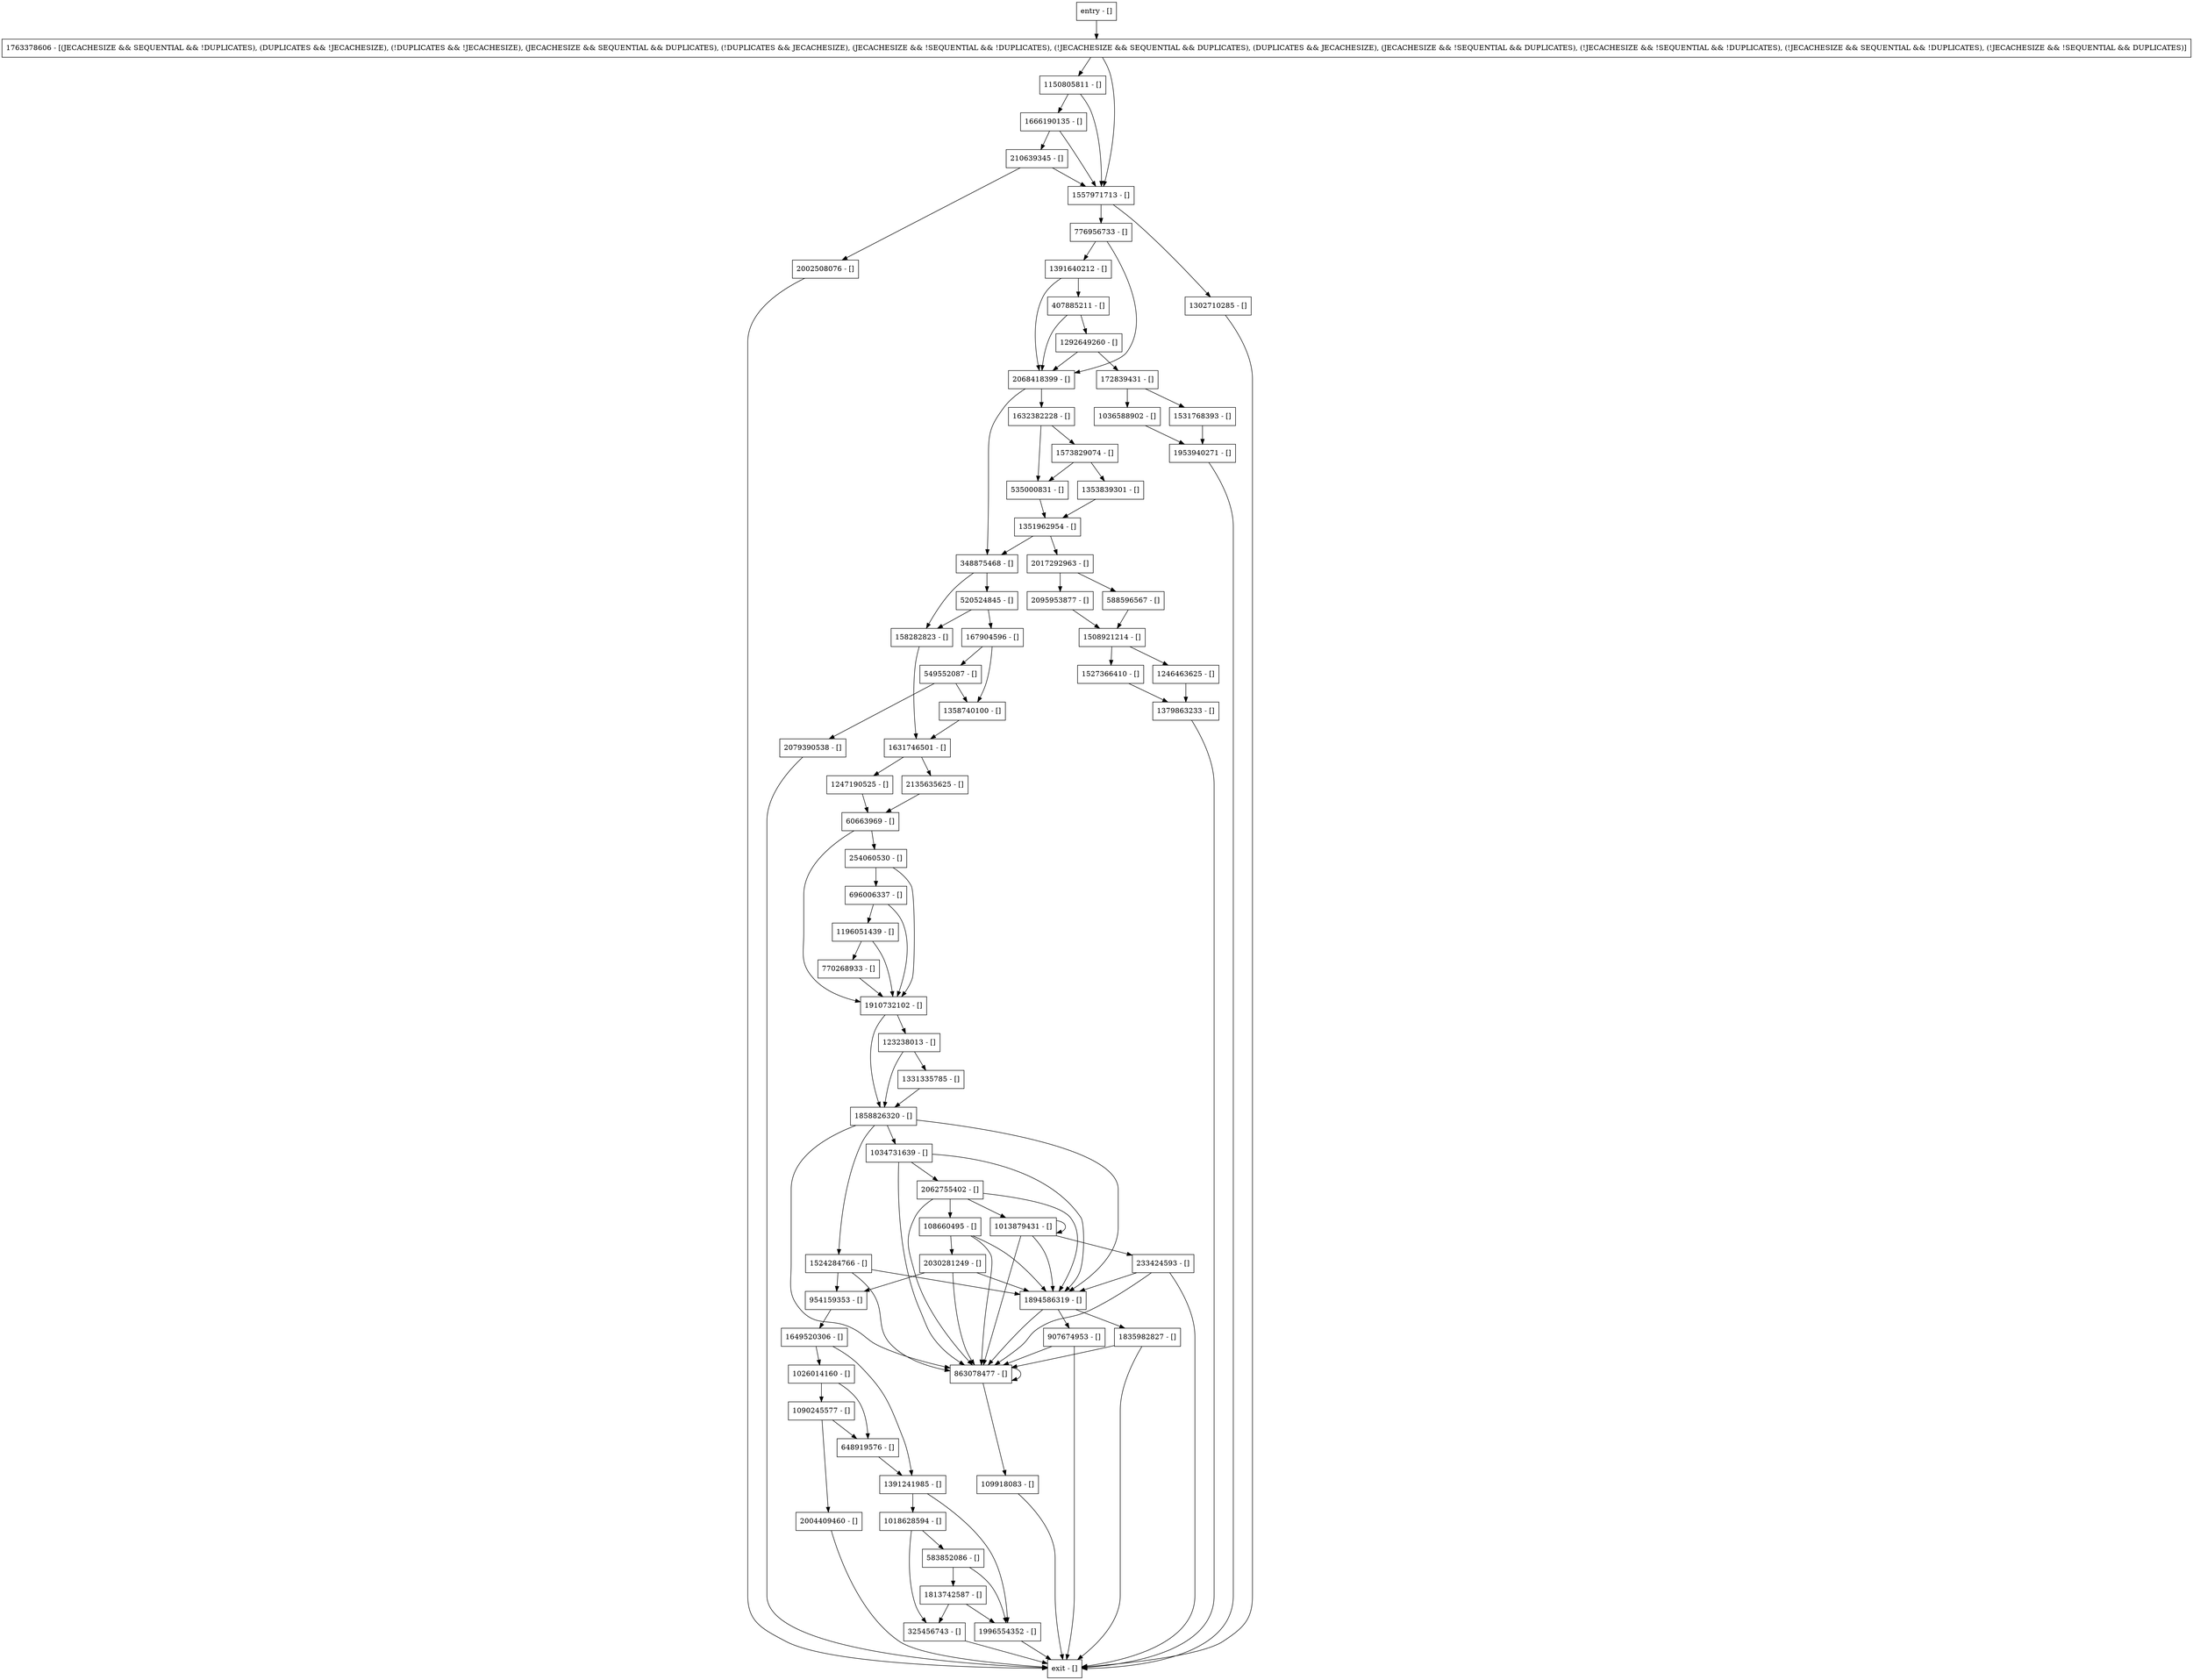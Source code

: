 digraph logInternal {
node [shape=record];
254060530 [label="254060530 - []"];
2135635625 [label="2135635625 - []"];
1391241985 [label="1391241985 - []"];
1246463625 [label="1246463625 - []"];
1196051439 [label="1196051439 - []"];
520524845 [label="520524845 - []"];
770268933 [label="770268933 - []"];
907674953 [label="907674953 - []"];
1649520306 [label="1649520306 - []"];
1557971713 [label="1557971713 - []"];
109918083 [label="109918083 - []"];
2079390538 [label="2079390538 - []"];
123238013 [label="123238013 - []"];
1531768393 [label="1531768393 - []"];
1508921214 [label="1508921214 - []"];
1034731639 [label="1034731639 - []"];
2017292963 [label="2017292963 - []"];
535000831 [label="535000831 - []"];
1632382228 [label="1632382228 - []"];
407885211 [label="407885211 - []"];
1527366410 [label="1527366410 - []"];
325456743 [label="325456743 - []"];
entry [label="entry - []"];
exit [label="exit - []"];
1351962954 [label="1351962954 - []"];
1910732102 [label="1910732102 - []"];
2030281249 [label="2030281249 - []"];
954159353 [label="954159353 - []"];
167904596 [label="167904596 - []"];
2095953877 [label="2095953877 - []"];
2062755402 [label="2062755402 - []"];
348875468 [label="348875468 - []"];
696006337 [label="696006337 - []"];
2002508076 [label="2002508076 - []"];
776956733 [label="776956733 - []"];
1018628594 [label="1018628594 - []"];
1090245577 [label="1090245577 - []"];
1953940271 [label="1953940271 - []"];
60663969 [label="60663969 - []"];
1763378606 [label="1763378606 - [(JECACHESIZE && SEQUENTIAL && !DUPLICATES), (DUPLICATES && !JECACHESIZE), (!DUPLICATES && !JECACHESIZE), (JECACHESIZE && SEQUENTIAL && DUPLICATES), (!DUPLICATES && JECACHESIZE), (JECACHESIZE && !SEQUENTIAL && !DUPLICATES), (!JECACHESIZE && SEQUENTIAL && DUPLICATES), (DUPLICATES && JECACHESIZE), (JECACHESIZE && !SEQUENTIAL && DUPLICATES), (!JECACHESIZE && !SEQUENTIAL && !DUPLICATES), (!JECACHESIZE && SEQUENTIAL && !DUPLICATES), (!JECACHESIZE && !SEQUENTIAL && DUPLICATES)]"];
233424593 [label="233424593 - []"];
1894586319 [label="1894586319 - []"];
863078477 [label="863078477 - []"];
1150805811 [label="1150805811 - []"];
549552087 [label="549552087 - []"];
2068418399 [label="2068418399 - []"];
1573829074 [label="1573829074 - []"];
1835982827 [label="1835982827 - []"];
1858826320 [label="1858826320 - []"];
1666190135 [label="1666190135 - []"];
1524284766 [label="1524284766 - []"];
648919576 [label="648919576 - []"];
210639345 [label="210639345 - []"];
1036588902 [label="1036588902 - []"];
1358740100 [label="1358740100 - []"];
1631746501 [label="1631746501 - []"];
1247190525 [label="1247190525 - []"];
1391640212 [label="1391640212 - []"];
1813742587 [label="1813742587 - []"];
172839431 [label="172839431 - []"];
588596567 [label="588596567 - []"];
1292649260 [label="1292649260 - []"];
1013879431 [label="1013879431 - []"];
158282823 [label="158282823 - []"];
1353839301 [label="1353839301 - []"];
1331335785 [label="1331335785 - []"];
1996554352 [label="1996554352 - []"];
1379863233 [label="1379863233 - []"];
583852086 [label="583852086 - []"];
2004409460 [label="2004409460 - []"];
1302710285 [label="1302710285 - []"];
1026014160 [label="1026014160 - []"];
108660495 [label="108660495 - []"];
entry;
exit;
254060530 -> 1910732102;
254060530 -> 696006337;
2135635625 -> 60663969;
1391241985 -> 1018628594;
1391241985 -> 1996554352;
1246463625 -> 1379863233;
1196051439 -> 770268933;
1196051439 -> 1910732102;
520524845 -> 158282823;
520524845 -> 167904596;
770268933 -> 1910732102;
907674953 -> exit;
907674953 -> 863078477;
1649520306 -> 1026014160;
1649520306 -> 1391241985;
1557971713 -> 1302710285;
1557971713 -> 776956733;
109918083 -> exit;
2079390538 -> exit;
123238013 -> 1331335785;
123238013 -> 1858826320;
1531768393 -> 1953940271;
1508921214 -> 1246463625;
1508921214 -> 1527366410;
1034731639 -> 1894586319;
1034731639 -> 863078477;
1034731639 -> 2062755402;
2017292963 -> 2095953877;
2017292963 -> 588596567;
535000831 -> 1351962954;
1632382228 -> 535000831;
1632382228 -> 1573829074;
407885211 -> 2068418399;
407885211 -> 1292649260;
1527366410 -> 1379863233;
325456743 -> exit;
entry -> 1763378606;
1351962954 -> 2017292963;
1351962954 -> 348875468;
1910732102 -> 123238013;
1910732102 -> 1858826320;
2030281249 -> 954159353;
2030281249 -> 1894586319;
2030281249 -> 863078477;
954159353 -> 1649520306;
167904596 -> 549552087;
167904596 -> 1358740100;
2095953877 -> 1508921214;
2062755402 -> 1013879431;
2062755402 -> 1894586319;
2062755402 -> 863078477;
2062755402 -> 108660495;
348875468 -> 158282823;
348875468 -> 520524845;
696006337 -> 1910732102;
696006337 -> 1196051439;
2002508076 -> exit;
776956733 -> 1391640212;
776956733 -> 2068418399;
1018628594 -> 325456743;
1018628594 -> 583852086;
1090245577 -> 648919576;
1090245577 -> 2004409460;
1953940271 -> exit;
60663969 -> 254060530;
60663969 -> 1910732102;
1763378606 -> 1150805811;
1763378606 -> 1557971713;
233424593 -> exit;
233424593 -> 1894586319;
233424593 -> 863078477;
1894586319 -> 907674953;
1894586319 -> 863078477;
1894586319 -> 1835982827;
863078477 -> 109918083;
863078477 -> 863078477;
1150805811 -> 1666190135;
1150805811 -> 1557971713;
549552087 -> 2079390538;
549552087 -> 1358740100;
2068418399 -> 1632382228;
2068418399 -> 348875468;
1573829074 -> 1353839301;
1573829074 -> 535000831;
1835982827 -> exit;
1835982827 -> 863078477;
1858826320 -> 1034731639;
1858826320 -> 1524284766;
1858826320 -> 1894586319;
1858826320 -> 863078477;
1666190135 -> 210639345;
1666190135 -> 1557971713;
1524284766 -> 954159353;
1524284766 -> 1894586319;
1524284766 -> 863078477;
648919576 -> 1391241985;
210639345 -> 1557971713;
210639345 -> 2002508076;
1036588902 -> 1953940271;
1358740100 -> 1631746501;
1631746501 -> 1247190525;
1631746501 -> 2135635625;
1247190525 -> 60663969;
1391640212 -> 2068418399;
1391640212 -> 407885211;
1813742587 -> 325456743;
1813742587 -> 1996554352;
172839431 -> 1531768393;
172839431 -> 1036588902;
588596567 -> 1508921214;
1292649260 -> 172839431;
1292649260 -> 2068418399;
1013879431 -> 1013879431;
1013879431 -> 233424593;
1013879431 -> 1894586319;
1013879431 -> 863078477;
158282823 -> 1631746501;
1353839301 -> 1351962954;
1331335785 -> 1858826320;
1996554352 -> exit;
1379863233 -> exit;
583852086 -> 1996554352;
583852086 -> 1813742587;
2004409460 -> exit;
1302710285 -> exit;
1026014160 -> 1090245577;
1026014160 -> 648919576;
108660495 -> 2030281249;
108660495 -> 1894586319;
108660495 -> 863078477;
}
